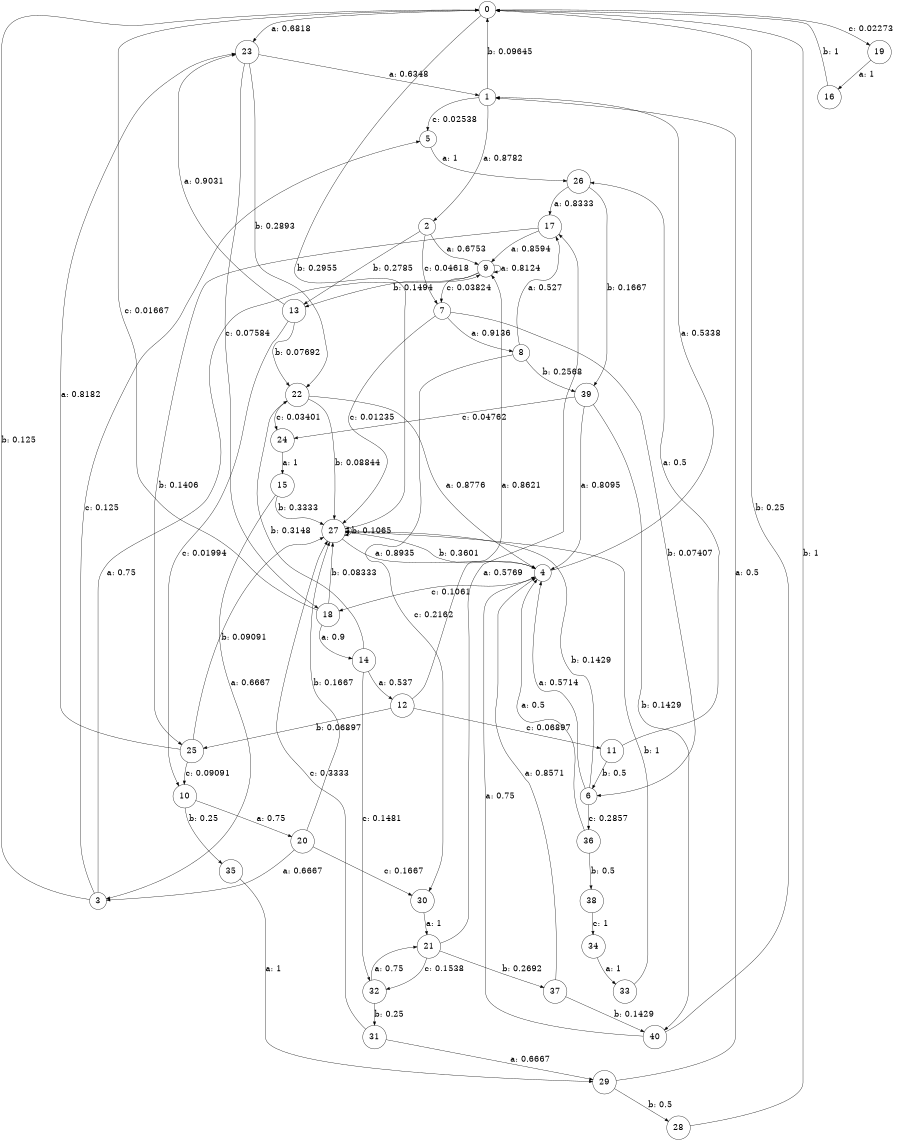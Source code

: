 digraph "d7-400nw-t0-cen-SML" {
size = "6,8.5";
ratio = "fill";
node [shape = circle];
node [fontsize = 24];
edge [fontsize = 24];
0 -> 23 [label = "a: 0.6818   "];
0 -> 27 [label = "b: 0.2955   "];
0 -> 19 [label = "c: 0.02273  "];
1 -> 2 [label = "a: 0.8782   "];
1 -> 0 [label = "b: 0.09645  "];
1 -> 5 [label = "c: 0.02538  "];
2 -> 9 [label = "a: 0.6753   "];
2 -> 13 [label = "b: 0.2785   "];
2 -> 7 [label = "c: 0.04618  "];
3 -> 9 [label = "a: 0.75     "];
3 -> 0 [label = "b: 0.125    "];
3 -> 5 [label = "c: 0.125    "];
4 -> 1 [label = "a: 0.5338   "];
4 -> 27 [label = "b: 0.3601   "];
4 -> 18 [label = "c: 0.1061   "];
5 -> 26 [label = "a: 1        "];
6 -> 4 [label = "a: 0.5714   "];
6 -> 27 [label = "b: 0.1429   "];
6 -> 36 [label = "c: 0.2857   "];
7 -> 8 [label = "a: 0.9136   "];
7 -> 6 [label = "b: 0.07407  "];
7 -> 27 [label = "c: 0.01235  "];
8 -> 17 [label = "a: 0.527    "];
8 -> 39 [label = "b: 0.2568   "];
8 -> 30 [label = "c: 0.2162   "];
9 -> 9 [label = "a: 0.8124   "];
9 -> 13 [label = "b: 0.1494   "];
9 -> 7 [label = "c: 0.03824  "];
10 -> 20 [label = "a: 0.75     "];
10 -> 35 [label = "b: 0.25     "];
11 -> 26 [label = "a: 0.5      "];
11 -> 6 [label = "b: 0.5      "];
12 -> 9 [label = "a: 0.8621   "];
12 -> 25 [label = "b: 0.06897  "];
12 -> 11 [label = "c: 0.06897  "];
13 -> 23 [label = "a: 0.9031   "];
13 -> 22 [label = "b: 0.07692  "];
13 -> 10 [label = "c: 0.01994  "];
14 -> 12 [label = "a: 0.537    "];
14 -> 22 [label = "b: 0.3148   "];
14 -> 32 [label = "c: 0.1481   "];
15 -> 3 [label = "a: 0.6667   "];
15 -> 27 [label = "b: 0.3333   "];
16 -> 0 [label = "b: 1        "];
17 -> 9 [label = "a: 0.8594   "];
17 -> 25 [label = "b: 0.1406   "];
18 -> 14 [label = "a: 0.9      "];
18 -> 27 [label = "b: 0.08333  "];
18 -> 0 [label = "c: 0.01667  "];
19 -> 16 [label = "a: 1        "];
20 -> 3 [label = "a: 0.6667   "];
20 -> 27 [label = "b: 0.1667   "];
20 -> 30 [label = "c: 0.1667   "];
21 -> 17 [label = "a: 0.5769   "];
21 -> 37 [label = "b: 0.2692   "];
21 -> 32 [label = "c: 0.1538   "];
22 -> 4 [label = "a: 0.8776   "];
22 -> 27 [label = "b: 0.08844  "];
22 -> 24 [label = "c: 0.03401  "];
23 -> 1 [label = "a: 0.6348   "];
23 -> 22 [label = "b: 0.2893   "];
23 -> 18 [label = "c: 0.07584  "];
24 -> 15 [label = "a: 1        "];
25 -> 23 [label = "a: 0.8182   "];
25 -> 27 [label = "b: 0.09091  "];
25 -> 10 [label = "c: 0.09091  "];
26 -> 17 [label = "a: 0.8333   "];
26 -> 39 [label = "b: 0.1667   "];
27 -> 4 [label = "a: 0.8935   "];
27 -> 27 [label = "b: 0.1065   "];
28 -> 0 [label = "b: 1        "];
29 -> 1 [label = "a: 0.5      "];
29 -> 28 [label = "b: 0.5      "];
30 -> 21 [label = "a: 1        "];
31 -> 29 [label = "a: 0.6667   "];
31 -> 27 [label = "c: 0.3333   "];
32 -> 21 [label = "a: 0.75     "];
32 -> 31 [label = "b: 0.25     "];
33 -> 27 [label = "b: 1        "];
34 -> 33 [label = "a: 1        "];
35 -> 29 [label = "a: 1        "];
36 -> 4 [label = "a: 0.5      "];
36 -> 38 [label = "b: 0.5      "];
37 -> 4 [label = "a: 0.8571   "];
37 -> 40 [label = "b: 0.1429   "];
38 -> 34 [label = "c: 1        "];
39 -> 4 [label = "a: 0.8095   "];
39 -> 40 [label = "b: 0.1429   "];
39 -> 24 [label = "c: 0.04762  "];
40 -> 4 [label = "a: 0.75     "];
40 -> 0 [label = "b: 0.25     "];
}